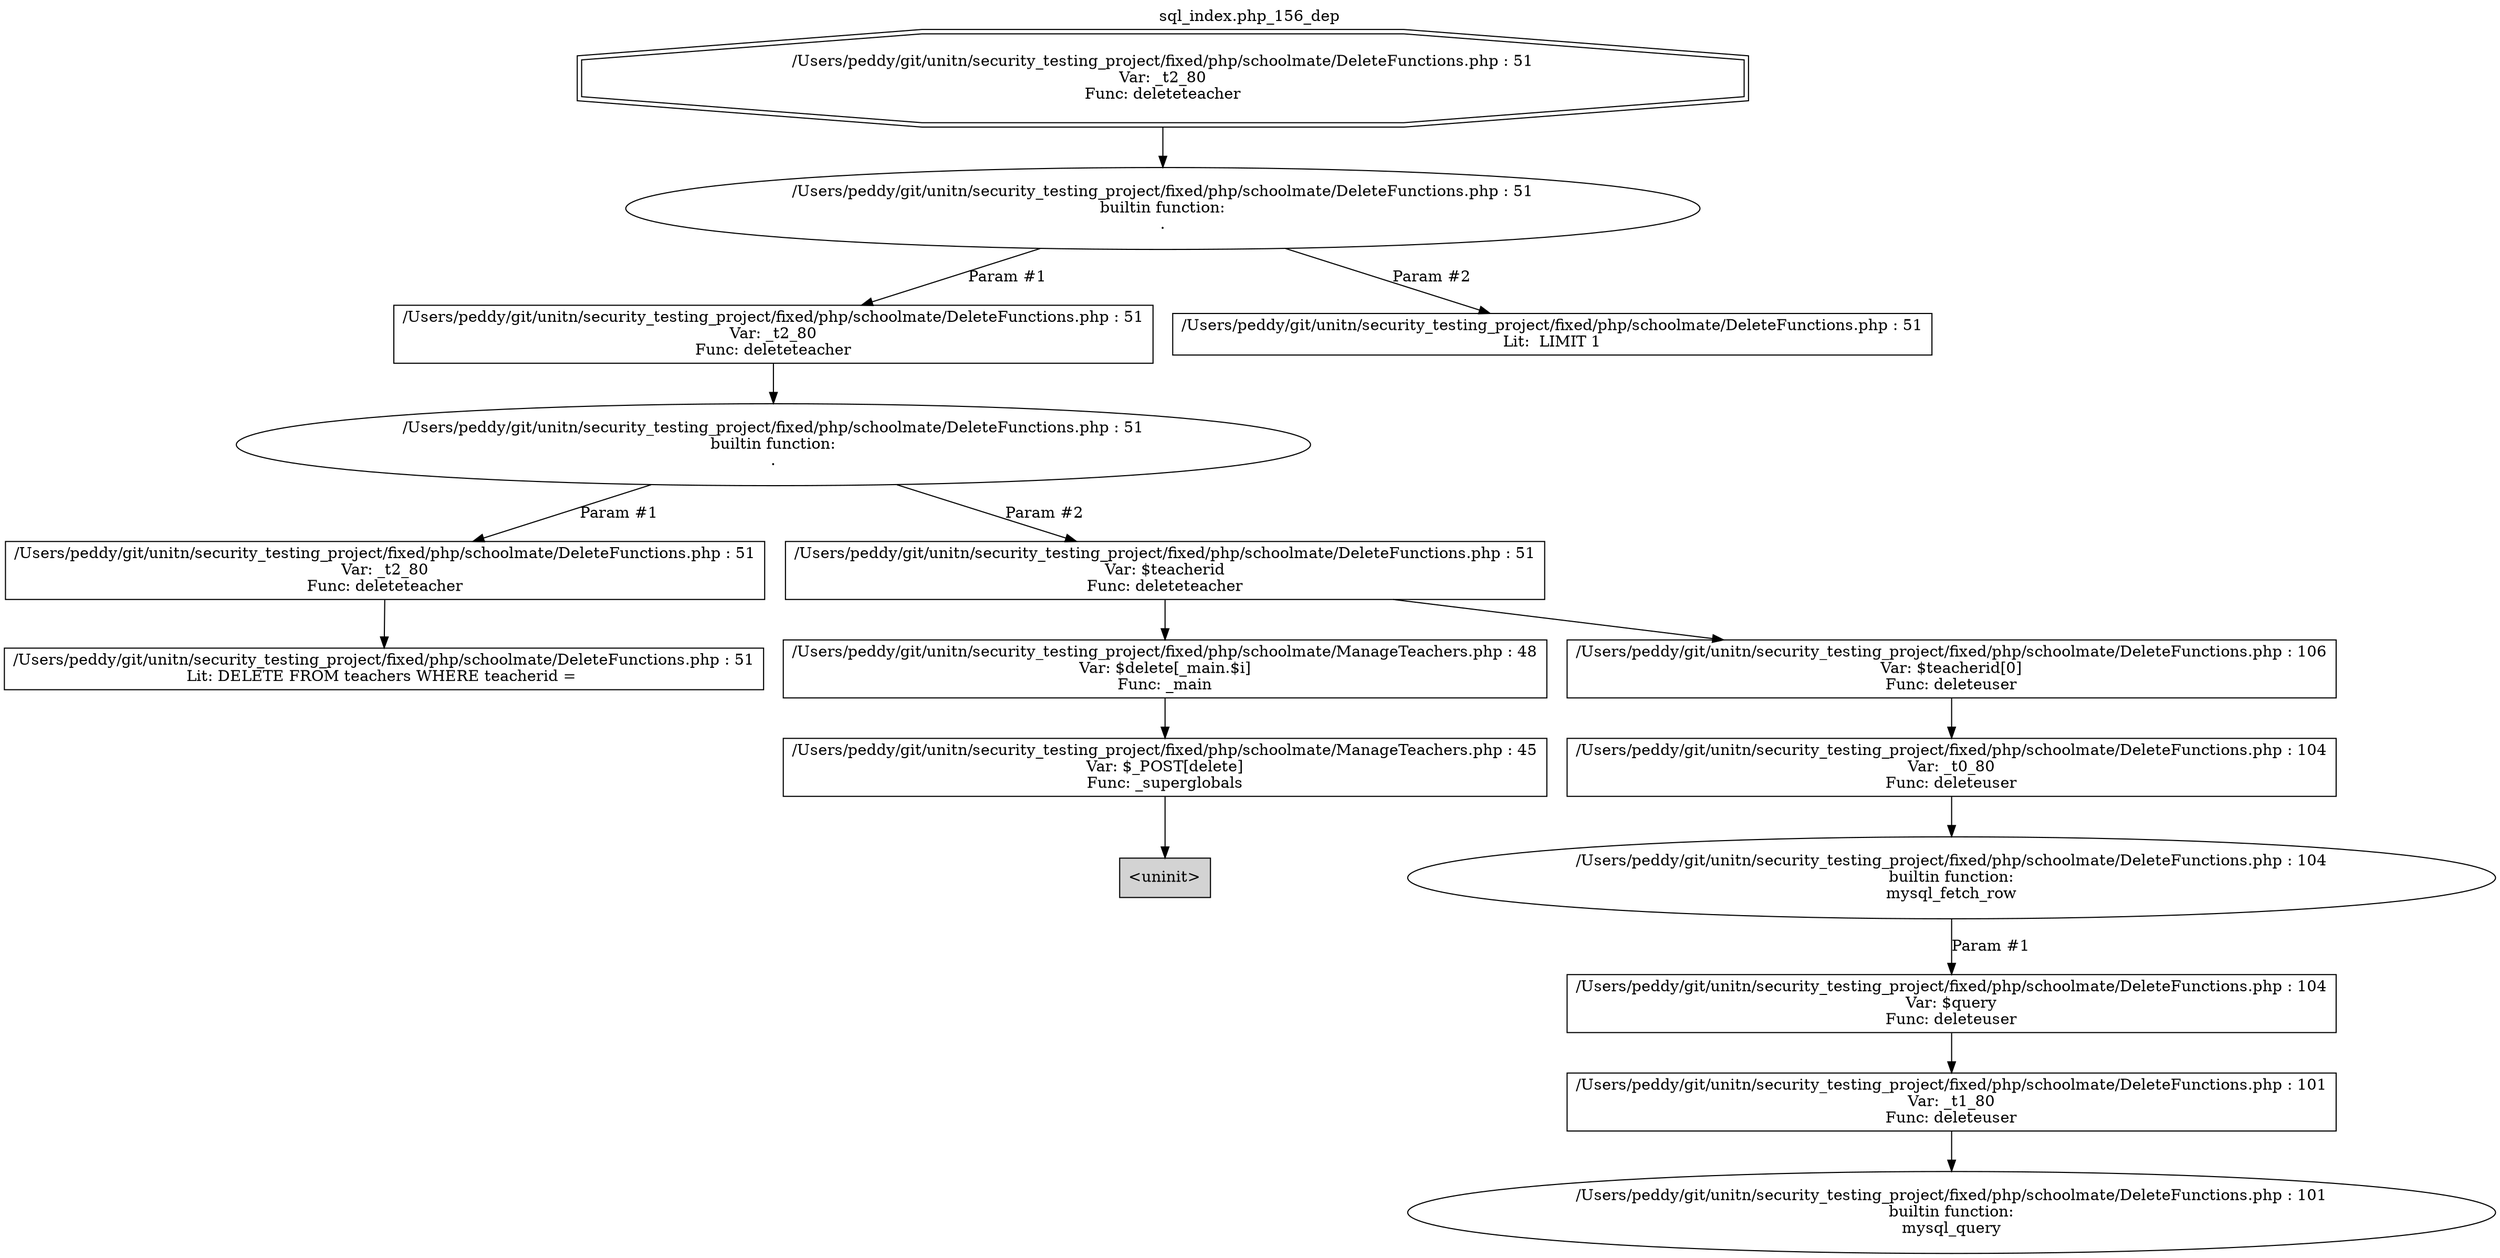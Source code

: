 digraph cfg {
  label="sql_index.php_156_dep";
  labelloc=t;
  n1 [shape=doubleoctagon, label="/Users/peddy/git/unitn/security_testing_project/fixed/php/schoolmate/DeleteFunctions.php : 51\nVar: _t2_80\nFunc: deleteteacher\n"];
  n2 [shape=ellipse, label="/Users/peddy/git/unitn/security_testing_project/fixed/php/schoolmate/DeleteFunctions.php : 51\nbuiltin function:\n.\n"];
  n3 [shape=box, label="/Users/peddy/git/unitn/security_testing_project/fixed/php/schoolmate/DeleteFunctions.php : 51\nVar: _t2_80\nFunc: deleteteacher\n"];
  n4 [shape=ellipse, label="/Users/peddy/git/unitn/security_testing_project/fixed/php/schoolmate/DeleteFunctions.php : 51\nbuiltin function:\n.\n"];
  n5 [shape=box, label="/Users/peddy/git/unitn/security_testing_project/fixed/php/schoolmate/DeleteFunctions.php : 51\nVar: _t2_80\nFunc: deleteteacher\n"];
  n6 [shape=box, label="/Users/peddy/git/unitn/security_testing_project/fixed/php/schoolmate/DeleteFunctions.php : 51\nLit: DELETE FROM teachers WHERE teacherid = \n"];
  n7 [shape=box, label="/Users/peddy/git/unitn/security_testing_project/fixed/php/schoolmate/DeleteFunctions.php : 51\nVar: $teacherid\nFunc: deleteteacher\n"];
  n8 [shape=box, label="/Users/peddy/git/unitn/security_testing_project/fixed/php/schoolmate/ManageTeachers.php : 48\nVar: $delete[_main.$i]\nFunc: _main\n"];
  n9 [shape=box, label="/Users/peddy/git/unitn/security_testing_project/fixed/php/schoolmate/ManageTeachers.php : 45\nVar: $_POST[delete]\nFunc: _superglobals\n"];
  n10 [shape=box, label="<uninit>",style=filled];
  n11 [shape=box, label="/Users/peddy/git/unitn/security_testing_project/fixed/php/schoolmate/DeleteFunctions.php : 106\nVar: $teacherid[0]\nFunc: deleteuser\n"];
  n12 [shape=box, label="/Users/peddy/git/unitn/security_testing_project/fixed/php/schoolmate/DeleteFunctions.php : 104\nVar: _t0_80\nFunc: deleteuser\n"];
  n13 [shape=ellipse, label="/Users/peddy/git/unitn/security_testing_project/fixed/php/schoolmate/DeleteFunctions.php : 104\nbuiltin function:\nmysql_fetch_row\n"];
  n14 [shape=box, label="/Users/peddy/git/unitn/security_testing_project/fixed/php/schoolmate/DeleteFunctions.php : 104\nVar: $query\nFunc: deleteuser\n"];
  n15 [shape=box, label="/Users/peddy/git/unitn/security_testing_project/fixed/php/schoolmate/DeleteFunctions.php : 101\nVar: _t1_80\nFunc: deleteuser\n"];
  n16 [shape=ellipse, label="/Users/peddy/git/unitn/security_testing_project/fixed/php/schoolmate/DeleteFunctions.php : 101\nbuiltin function:\nmysql_query\n"];
  n17 [shape=box, label="/Users/peddy/git/unitn/security_testing_project/fixed/php/schoolmate/DeleteFunctions.php : 51\nLit:  LIMIT 1\n"];
  n1 -> n2;
  n3 -> n4;
  n5 -> n6;
  n4 -> n5[label="Param #1"];
  n4 -> n7[label="Param #2"];
  n9 -> n10;
  n8 -> n9;
  n7 -> n8;
  n7 -> n11;
  n12 -> n13;
  n15 -> n16;
  n14 -> n15;
  n13 -> n14[label="Param #1"];
  n11 -> n12;
  n2 -> n3[label="Param #1"];
  n2 -> n17[label="Param #2"];
}

